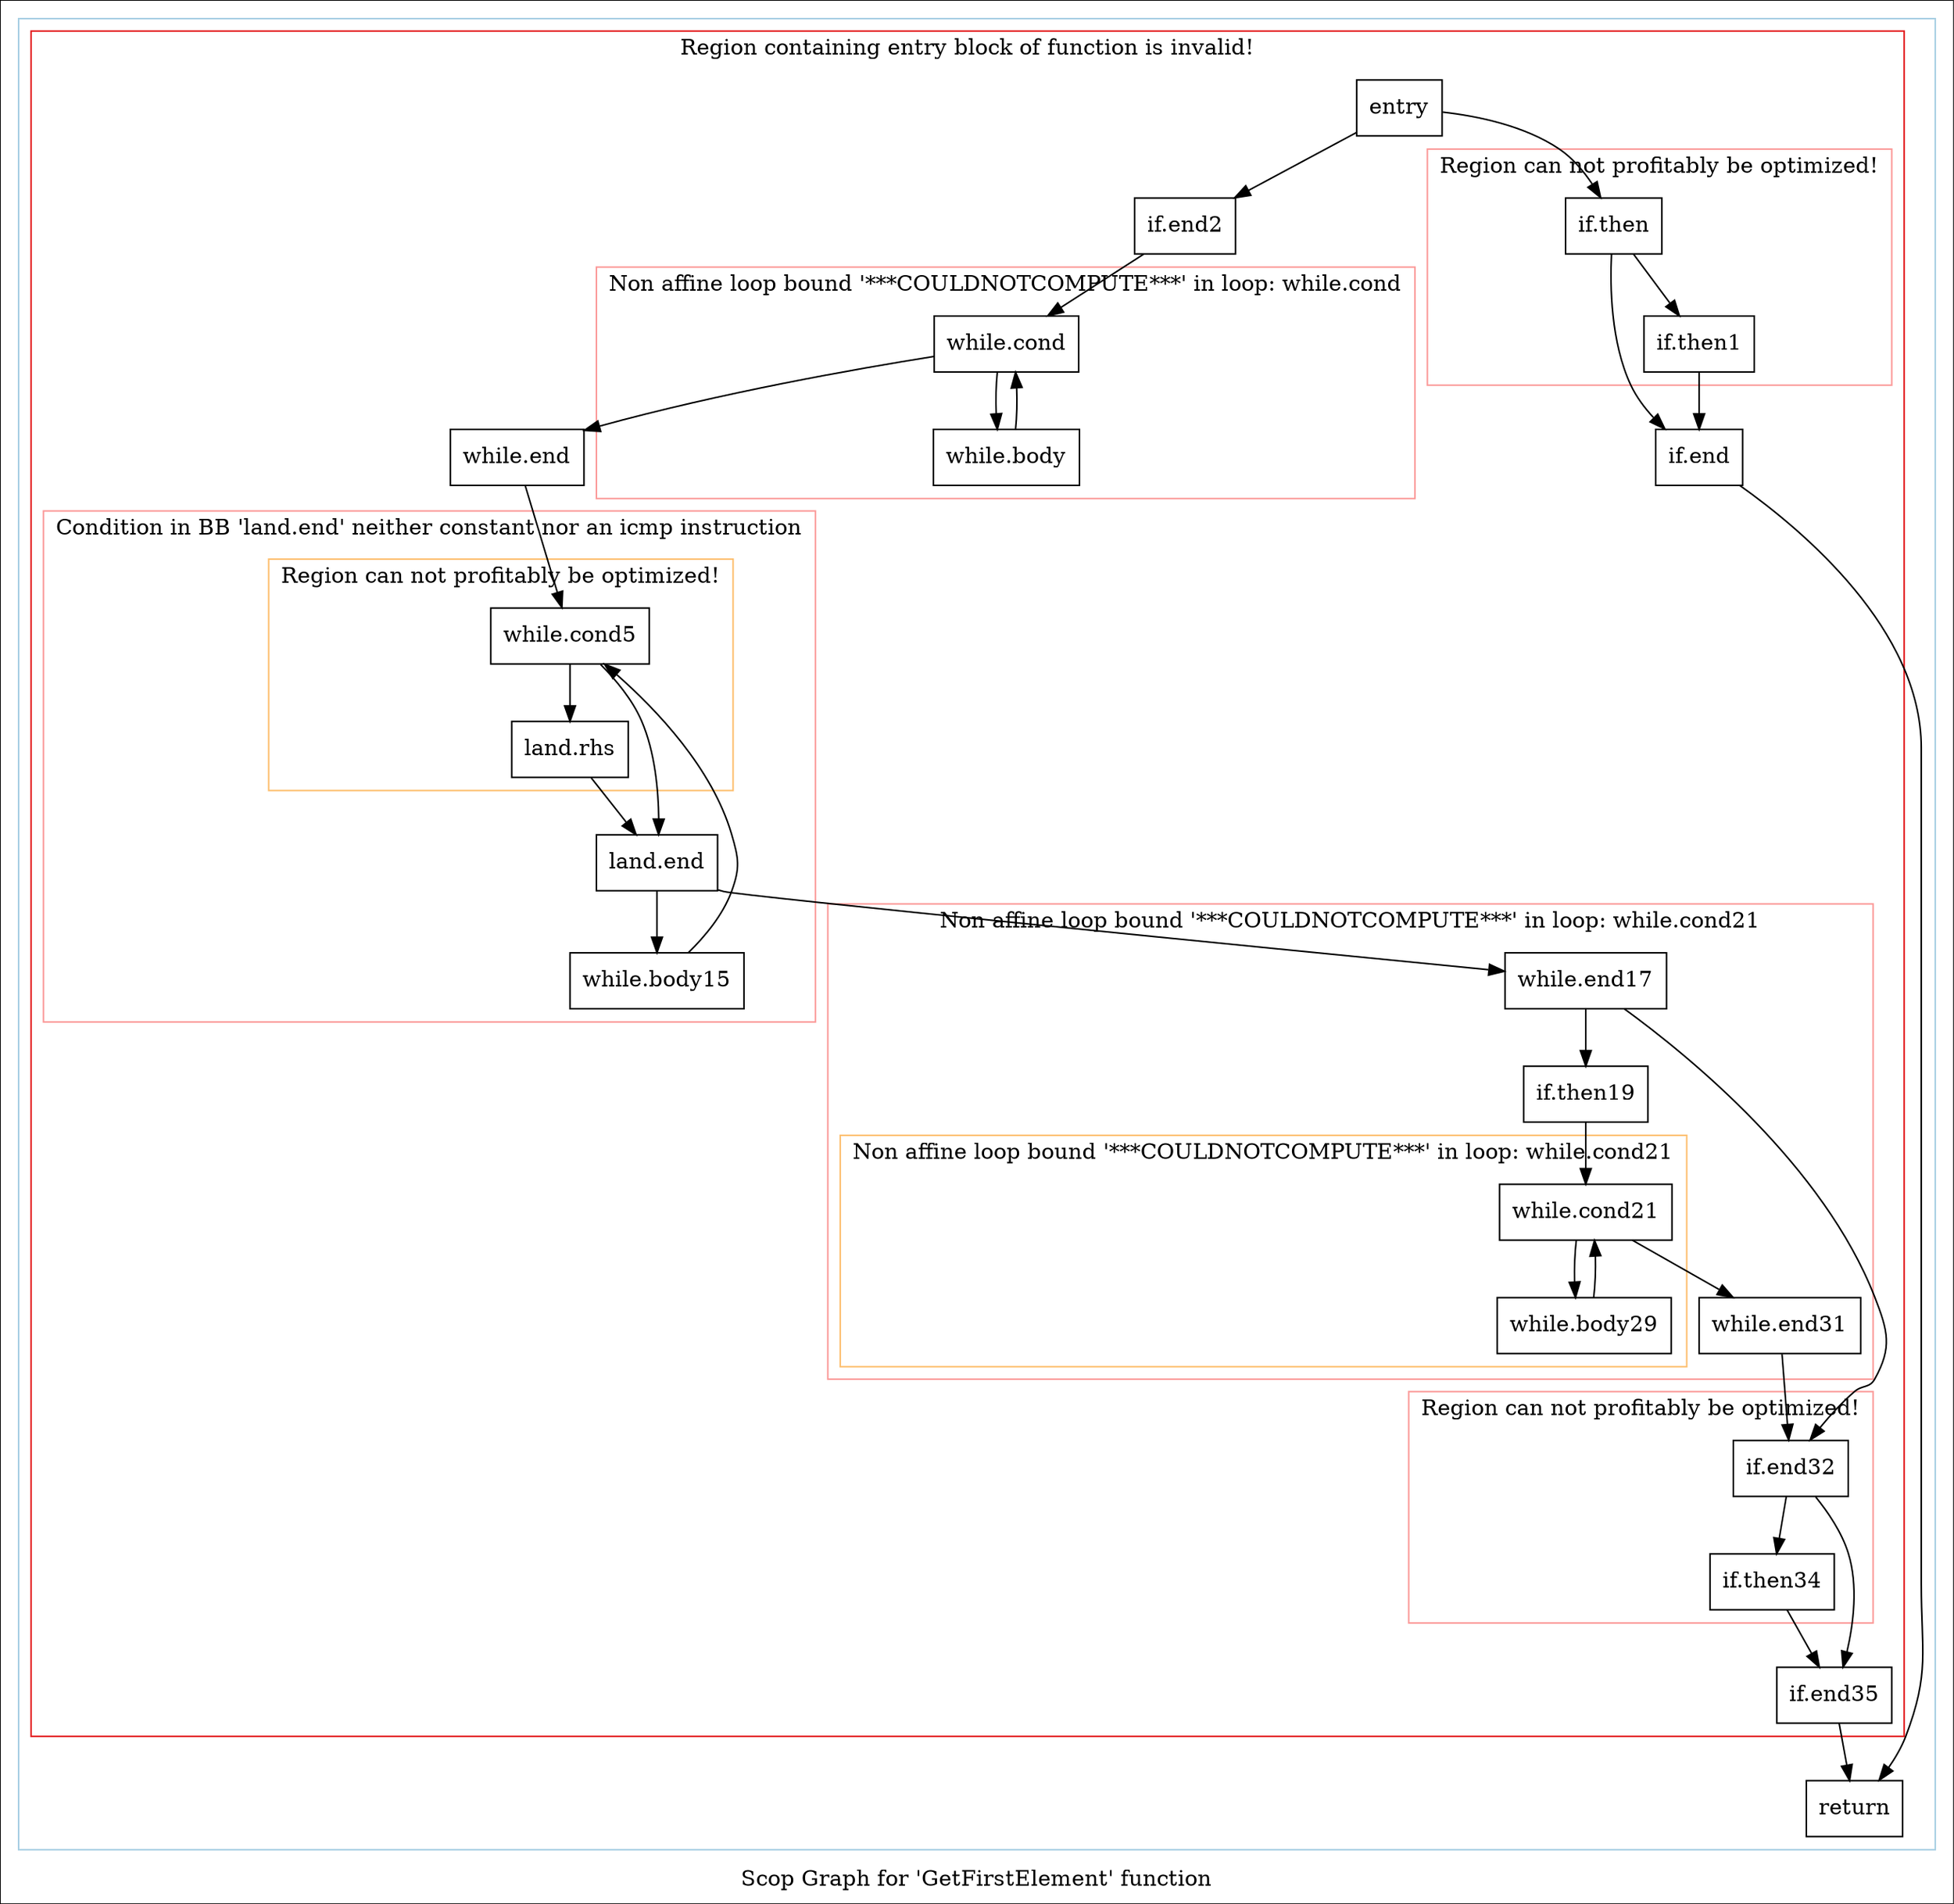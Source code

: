 digraph "Scop Graph for 'GetFirstElement' function" {
	label="Scop Graph for 'GetFirstElement' function";

	Node0x1a54b20 [shape=record,label="{entry}"];
	Node0x1a54b20 -> Node0x1a98720;
	Node0x1a54b20 -> Node0x1a870f0;
	Node0x1a98720 [shape=record,label="{if.then}"];
	Node0x1a98720 -> Node0x1a73350;
	Node0x1a98720 -> Node0x1a699d0;
	Node0x1a73350 [shape=record,label="{if.then1}"];
	Node0x1a73350 -> Node0x1a699d0;
	Node0x1a699d0 [shape=record,label="{if.end}"];
	Node0x1a699d0 -> Node0x19fa360;
	Node0x19fa360 [shape=record,label="{return}"];
	Node0x1a870f0 [shape=record,label="{if.end2}"];
	Node0x1a870f0 -> Node0x1a83420;
	Node0x1a83420 [shape=record,label="{while.cond}"];
	Node0x1a83420 -> Node0x1a11bc0;
	Node0x1a83420 -> Node0x1a28f50;
	Node0x1a11bc0 [shape=record,label="{while.body}"];
	Node0x1a11bc0 -> Node0x1a83420[constraint=false];
	Node0x1a28f50 [shape=record,label="{while.end}"];
	Node0x1a28f50 -> Node0x1abe070;
	Node0x1abe070 [shape=record,label="{while.cond5}"];
	Node0x1abe070 -> Node0x1ac9ea0;
	Node0x1abe070 -> Node0x1a4b4e0;
	Node0x1ac9ea0 [shape=record,label="{land.rhs}"];
	Node0x1ac9ea0 -> Node0x1a4b4e0;
	Node0x1a4b4e0 [shape=record,label="{land.end}"];
	Node0x1a4b4e0 -> Node0x1a48650;
	Node0x1a4b4e0 -> Node0x1a72980;
	Node0x1a48650 [shape=record,label="{while.body15}"];
	Node0x1a48650 -> Node0x1abe070[constraint=false];
	Node0x1a72980 [shape=record,label="{while.end17}"];
	Node0x1a72980 -> Node0x1a5cc50;
	Node0x1a72980 -> Node0x1a146a0;
	Node0x1a5cc50 [shape=record,label="{if.then19}"];
	Node0x1a5cc50 -> Node0x1a6b0f0;
	Node0x1a6b0f0 [shape=record,label="{while.cond21}"];
	Node0x1a6b0f0 -> Node0x1a3c7c0;
	Node0x1a6b0f0 -> Node0x1a58ad0;
	Node0x1a3c7c0 [shape=record,label="{while.body29}"];
	Node0x1a3c7c0 -> Node0x1a6b0f0[constraint=false];
	Node0x1a58ad0 [shape=record,label="{while.end31}"];
	Node0x1a58ad0 -> Node0x1a146a0;
	Node0x1a146a0 [shape=record,label="{if.end32}"];
	Node0x1a146a0 -> Node0x1a1c800;
	Node0x1a146a0 -> Node0x1a32400;
	Node0x1a1c800 [shape=record,label="{if.then34}"];
	Node0x1a1c800 -> Node0x1a32400;
	Node0x1a32400 [shape=record,label="{if.end35}"];
	Node0x1a32400 -> Node0x19fa360;
	colorscheme = "paired12"
        subgraph cluster_0x1b17f30 {
          label = "";
          style = solid;
          color = 1
          subgraph cluster_0x1a77f80 {
            label = "Region containing entry block of function is invalid!";
            style = solid;
            color = 6
            subgraph cluster_0x1b18030 {
              label = "Region can not profitably be optimized!";
              style = solid;
              color = 5
              Node0x1a98720;
              Node0x1a73350;
            }
            subgraph cluster_0x1aca500 {
              label = "Non affine loop bound '***COULDNOTCOMPUTE***' in loop: while.cond";
              style = solid;
              color = 5
              Node0x1a83420;
              Node0x1a11bc0;
            }
            subgraph cluster_0x1a84750 {
              label = "Condition in BB 'land.end' neither constant nor an icmp instruction";
              style = solid;
              color = 5
              subgraph cluster_0x1b18130 {
                label = "Region can not profitably be optimized!";
                style = solid;
                color = 7
                Node0x1abe070;
                Node0x1ac9ea0;
              }
              Node0x1a4b4e0;
              Node0x1a48650;
            }
            subgraph cluster_0x1b180b0 {
              label = "Non affine loop bound '***COULDNOTCOMPUTE***' in loop: while.cond21";
              style = solid;
              color = 5
              subgraph cluster_0x1b17fb0 {
                label = "Non affine loop bound '***COULDNOTCOMPUTE***' in loop: while.cond21";
                style = solid;
                color = 7
                Node0x1a6b0f0;
                Node0x1a3c7c0;
              }
              Node0x1a72980;
              Node0x1a5cc50;
              Node0x1a58ad0;
            }
            subgraph cluster_0x1b17e30 {
              label = "Region can not profitably be optimized!";
              style = solid;
              color = 5
              Node0x1a146a0;
              Node0x1a1c800;
            }
            Node0x1a54b20;
            Node0x1a699d0;
            Node0x1a870f0;
            Node0x1a28f50;
            Node0x1a32400;
          }
          Node0x19fa360;
        }
}
